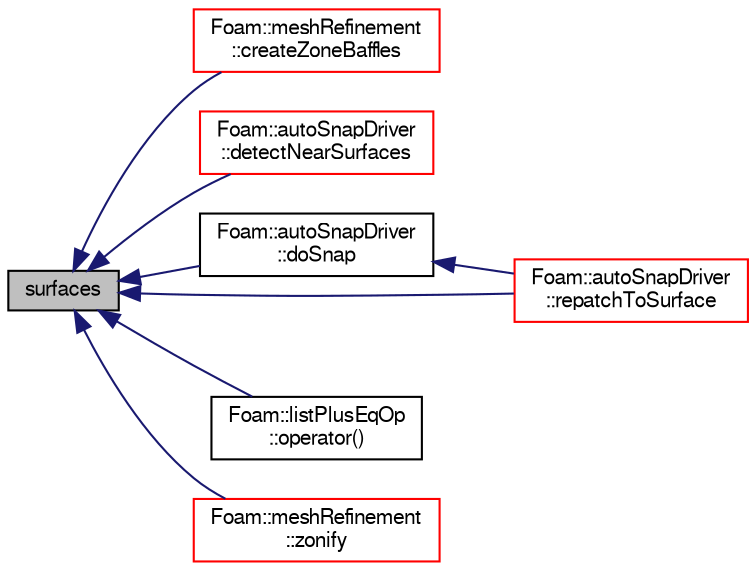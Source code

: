 digraph "surfaces"
{
  bgcolor="transparent";
  edge [fontname="FreeSans",fontsize="10",labelfontname="FreeSans",labelfontsize="10"];
  node [fontname="FreeSans",fontsize="10",shape=record];
  rankdir="LR";
  Node367 [label="surfaces",height=0.2,width=0.4,color="black", fillcolor="grey75", style="filled", fontcolor="black"];
  Node367 -> Node368 [dir="back",color="midnightblue",fontsize="10",style="solid",fontname="FreeSans"];
  Node368 [label="Foam::meshRefinement\l::createZoneBaffles",height=0.2,width=0.4,color="red",URL="$a24662.html#a79af0bcc267d8fda8b3f4e683cac915b",tooltip="Create baffles for faces straddling zoned surfaces. Return. "];
  Node367 -> Node371 [dir="back",color="midnightblue",fontsize="10",style="solid",fontname="FreeSans"];
  Node371 [label="Foam::autoSnapDriver\l::detectNearSurfaces",height=0.2,width=0.4,color="red",URL="$a24622.html#a03198aa35e22c16271a36768040a8c11",tooltip="Per patch point override displacement if in gap situation. "];
  Node367 -> Node378 [dir="back",color="midnightblue",fontsize="10",style="solid",fontname="FreeSans"];
  Node378 [label="Foam::autoSnapDriver\l::doSnap",height=0.2,width=0.4,color="black",URL="$a24622.html#adf0870a8be4483ecdb73b26b20d027ee"];
  Node378 -> Node379 [dir="back",color="midnightblue",fontsize="10",style="solid",fontname="FreeSans"];
  Node379 [label="Foam::autoSnapDriver\l::repatchToSurface",height=0.2,width=0.4,color="red",URL="$a24622.html#abf0c9c836463b6164ef331dce238b2fa",tooltip="Repatch faces according to surface nearest the face centre. "];
  Node367 -> Node383 [dir="back",color="midnightblue",fontsize="10",style="solid",fontname="FreeSans"];
  Node383 [label="Foam::listPlusEqOp\l::operator()",height=0.2,width=0.4,color="black",URL="$a24626.html#a2bca5855a51bffee2f0fe2aacc4aba10"];
  Node367 -> Node379 [dir="back",color="midnightblue",fontsize="10",style="solid",fontname="FreeSans"];
  Node367 -> Node384 [dir="back",color="midnightblue",fontsize="10",style="solid",fontname="FreeSans"];
  Node384 [label="Foam::meshRefinement\l::zonify",height=0.2,width=0.4,color="red",URL="$a24662.html#a90cf965dfe02eb20f11a4a8c6035747f",tooltip="Put faces/cells into zones according to surface specification. "];
}
